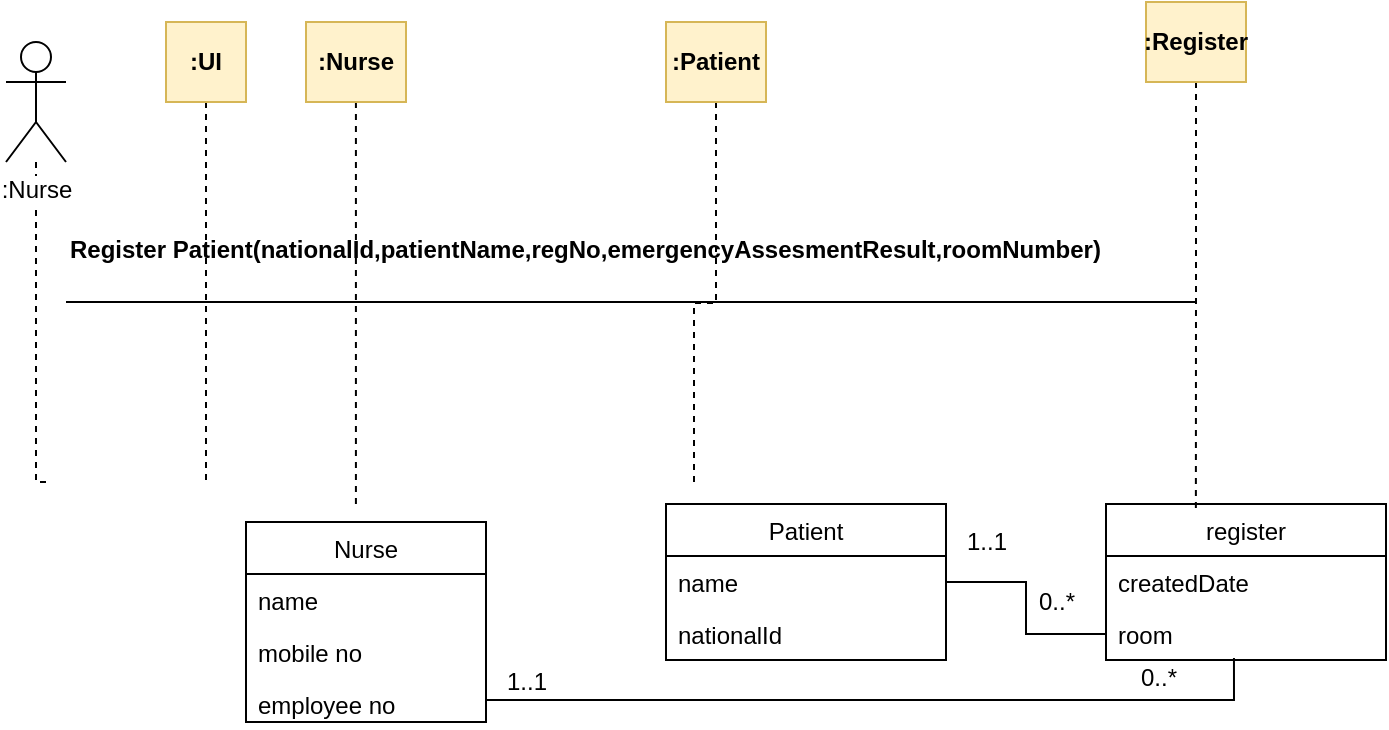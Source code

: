 <mxfile version="12.3.3" type="github" pages="1">
  <diagram id="9DUGxnPBFYWtKnW7rblh" name="Page-1">
    <mxGraphModel dx="1408" dy="722" grid="1" gridSize="10" guides="1" tooltips="1" connect="1" arrows="1" fold="1" page="1" pageScale="1" pageWidth="850" pageHeight="1100" math="0" shadow="0">
      <root>
        <mxCell id="0"/>
        <mxCell id="1" parent="0"/>
        <mxCell id="I-3KL79WUWTxIudPwpj1-11" style="edgeStyle=orthogonalEdgeStyle;rounded=0;orthogonalLoop=1;jettySize=auto;html=1;dashed=1;endArrow=none;endFill=0;" parent="1" source="I-3KL79WUWTxIudPwpj1-1" edge="1">
          <mxGeometry relative="1" as="geometry">
            <mxPoint x="60" y="314" as="targetPoint"/>
            <Array as="points">
              <mxPoint x="55" y="314"/>
            </Array>
          </mxGeometry>
        </mxCell>
        <mxCell id="I-3KL79WUWTxIudPwpj1-1" value=":Nurse" style="shape=umlActor;verticalLabelPosition=bottom;labelBackgroundColor=#ffffff;verticalAlign=top;html=1;outlineConnect=0;" parent="1" vertex="1">
          <mxGeometry x="40" y="94" width="30" height="60" as="geometry"/>
        </mxCell>
        <mxCell id="I-3KL79WUWTxIudPwpj1-13" style="edgeStyle=orthogonalEdgeStyle;rounded=0;orthogonalLoop=1;jettySize=auto;html=1;dashed=1;endArrow=none;endFill=0;" parent="1" source="I-3KL79WUWTxIudPwpj1-2" edge="1">
          <mxGeometry relative="1" as="geometry">
            <mxPoint x="140" y="314" as="targetPoint"/>
          </mxGeometry>
        </mxCell>
        <mxCell id="I-3KL79WUWTxIudPwpj1-2" value="&lt;b&gt;:UI&lt;/b&gt;" style="rounded=0;whiteSpace=wrap;html=1;fillColor=#fff2cc;strokeColor=#d6b656;" parent="1" vertex="1">
          <mxGeometry x="120" y="84" width="40" height="40" as="geometry"/>
        </mxCell>
        <mxCell id="I-3KL79WUWTxIudPwpj1-14" style="edgeStyle=orthogonalEdgeStyle;rounded=0;orthogonalLoop=1;jettySize=auto;html=1;entryX=0.458;entryY=-0.067;entryDx=0;entryDy=0;entryPerimeter=0;dashed=1;endArrow=none;endFill=0;" parent="1" source="I-3KL79WUWTxIudPwpj1-3" target="I-3KL79WUWTxIudPwpj1-6" edge="1">
          <mxGeometry relative="1" as="geometry"/>
        </mxCell>
        <mxCell id="I-3KL79WUWTxIudPwpj1-3" value="&lt;b&gt;:Nurse&lt;/b&gt;" style="rounded=0;whiteSpace=wrap;html=1;fillColor=#fff2cc;strokeColor=#d6b656;" parent="1" vertex="1">
          <mxGeometry x="190" y="84" width="50" height="40" as="geometry"/>
        </mxCell>
        <mxCell id="I-3KL79WUWTxIudPwpj1-6" value="Nurse" style="swimlane;fontStyle=0;childLayout=stackLayout;horizontal=1;startSize=26;fillColor=none;horizontalStack=0;resizeParent=1;resizeParentMax=0;resizeLast=0;collapsible=1;marginBottom=0;" parent="1" vertex="1">
          <mxGeometry x="160" y="334" width="120" height="100" as="geometry"/>
        </mxCell>
        <mxCell id="I-3KL79WUWTxIudPwpj1-7" value="name" style="text;strokeColor=none;fillColor=none;align=left;verticalAlign=top;spacingLeft=4;spacingRight=4;overflow=hidden;rotatable=0;points=[[0,0.5],[1,0.5]];portConstraint=eastwest;" parent="I-3KL79WUWTxIudPwpj1-6" vertex="1">
          <mxGeometry y="26" width="120" height="26" as="geometry"/>
        </mxCell>
        <mxCell id="I-3KL79WUWTxIudPwpj1-8" value="mobile no" style="text;strokeColor=none;fillColor=none;align=left;verticalAlign=top;spacingLeft=4;spacingRight=4;overflow=hidden;rotatable=0;points=[[0,0.5],[1,0.5]];portConstraint=eastwest;" parent="I-3KL79WUWTxIudPwpj1-6" vertex="1">
          <mxGeometry y="52" width="120" height="26" as="geometry"/>
        </mxCell>
        <mxCell id="I-3KL79WUWTxIudPwpj1-9" value="employee no" style="text;strokeColor=none;fillColor=none;align=left;verticalAlign=top;spacingLeft=4;spacingRight=4;overflow=hidden;rotatable=0;points=[[0,0.5],[1,0.5]];portConstraint=eastwest;" parent="I-3KL79WUWTxIudPwpj1-6" vertex="1">
          <mxGeometry y="78" width="120" height="22" as="geometry"/>
        </mxCell>
        <mxCell id="I-3KL79WUWTxIudPwpj1-22" style="edgeStyle=orthogonalEdgeStyle;rounded=0;orthogonalLoop=1;jettySize=auto;html=1;entryX=0.1;entryY=-0.115;entryDx=0;entryDy=0;entryPerimeter=0;dashed=1;endArrow=none;endFill=0;" parent="1" source="I-3KL79WUWTxIudPwpj1-15" target="I-3KL79WUWTxIudPwpj1-18" edge="1">
          <mxGeometry relative="1" as="geometry"/>
        </mxCell>
        <mxCell id="I-3KL79WUWTxIudPwpj1-15" value="&lt;b&gt;:Patient&lt;/b&gt;" style="rounded=0;whiteSpace=wrap;html=1;fillColor=#fff2cc;strokeColor=#d6b656;" parent="1" vertex="1">
          <mxGeometry x="370" y="84" width="50" height="40" as="geometry"/>
        </mxCell>
        <mxCell id="I-3KL79WUWTxIudPwpj1-28" style="edgeStyle=orthogonalEdgeStyle;rounded=0;orthogonalLoop=1;jettySize=auto;html=1;endArrow=none;endFill=0;" parent="1" source="I-3KL79WUWTxIudPwpj1-18" target="I-3KL79WUWTxIudPwpj1-26" edge="1">
          <mxGeometry relative="1" as="geometry"/>
        </mxCell>
        <mxCell id="I-3KL79WUWTxIudPwpj1-18" value="Patient" style="swimlane;fontStyle=0;childLayout=stackLayout;horizontal=1;startSize=26;fillColor=none;horizontalStack=0;resizeParent=1;resizeParentMax=0;resizeLast=0;collapsible=1;marginBottom=0;" parent="1" vertex="1">
          <mxGeometry x="370" y="325" width="140" height="78" as="geometry"/>
        </mxCell>
        <mxCell id="I-3KL79WUWTxIudPwpj1-19" value="name" style="text;strokeColor=none;fillColor=none;align=left;verticalAlign=top;spacingLeft=4;spacingRight=4;overflow=hidden;rotatable=0;points=[[0,0.5],[1,0.5]];portConstraint=eastwest;" parent="I-3KL79WUWTxIudPwpj1-18" vertex="1">
          <mxGeometry y="26" width="140" height="26" as="geometry"/>
        </mxCell>
        <mxCell id="I-3KL79WUWTxIudPwpj1-21" value="nationalId" style="text;strokeColor=none;fillColor=none;align=left;verticalAlign=top;spacingLeft=4;spacingRight=4;overflow=hidden;rotatable=0;points=[[0,0.5],[1,0.5]];portConstraint=eastwest;" parent="I-3KL79WUWTxIudPwpj1-18" vertex="1">
          <mxGeometry y="52" width="140" height="26" as="geometry"/>
        </mxCell>
        <mxCell id="I-3KL79WUWTxIudPwpj1-33" style="edgeStyle=orthogonalEdgeStyle;rounded=0;orthogonalLoop=1;jettySize=auto;html=1;entryX=0.321;entryY=0.026;entryDx=0;entryDy=0;entryPerimeter=0;endArrow=none;endFill=0;dashed=1;" parent="1" source="I-3KL79WUWTxIudPwpj1-23" target="I-3KL79WUWTxIudPwpj1-24" edge="1">
          <mxGeometry relative="1" as="geometry"/>
        </mxCell>
        <mxCell id="I-3KL79WUWTxIudPwpj1-23" value="&lt;b&gt;:Register&lt;/b&gt;" style="rounded=0;whiteSpace=wrap;html=1;fillColor=#fff2cc;strokeColor=#d6b656;" parent="1" vertex="1">
          <mxGeometry x="610" y="74" width="50" height="40" as="geometry"/>
        </mxCell>
        <mxCell id="I-3KL79WUWTxIudPwpj1-24" value="register" style="swimlane;fontStyle=0;childLayout=stackLayout;horizontal=1;startSize=26;fillColor=none;horizontalStack=0;resizeParent=1;resizeParentMax=0;resizeLast=0;collapsible=1;marginBottom=0;" parent="1" vertex="1">
          <mxGeometry x="590" y="325" width="140" height="78" as="geometry"/>
        </mxCell>
        <mxCell id="I-3KL79WUWTxIudPwpj1-25" value="createdDate" style="text;strokeColor=none;fillColor=none;align=left;verticalAlign=top;spacingLeft=4;spacingRight=4;overflow=hidden;rotatable=0;points=[[0,0.5],[1,0.5]];portConstraint=eastwest;" parent="I-3KL79WUWTxIudPwpj1-24" vertex="1">
          <mxGeometry y="26" width="140" height="26" as="geometry"/>
        </mxCell>
        <mxCell id="I-3KL79WUWTxIudPwpj1-26" value="room" style="text;strokeColor=none;fillColor=none;align=left;verticalAlign=top;spacingLeft=4;spacingRight=4;overflow=hidden;rotatable=0;points=[[0,0.5],[1,0.5]];portConstraint=eastwest;" parent="I-3KL79WUWTxIudPwpj1-24" vertex="1">
          <mxGeometry y="52" width="140" height="26" as="geometry"/>
        </mxCell>
        <mxCell id="I-3KL79WUWTxIudPwpj1-29" value="1..1" style="text;html=1;align=center;verticalAlign=middle;resizable=0;points=[];;autosize=1;" parent="1" vertex="1">
          <mxGeometry x="510" y="334" width="40" height="20" as="geometry"/>
        </mxCell>
        <mxCell id="I-3KL79WUWTxIudPwpj1-30" value="0..*" style="text;html=1;align=center;verticalAlign=middle;resizable=0;points=[];;autosize=1;" parent="1" vertex="1">
          <mxGeometry x="550" y="364" width="30" height="20" as="geometry"/>
        </mxCell>
        <mxCell id="I-3KL79WUWTxIudPwpj1-36" style="edgeStyle=orthogonalEdgeStyle;rounded=0;orthogonalLoop=1;jettySize=auto;html=1;entryX=0.457;entryY=0.962;entryDx=0;entryDy=0;entryPerimeter=0;endArrow=none;endFill=0;" parent="1" source="I-3KL79WUWTxIudPwpj1-9" target="I-3KL79WUWTxIudPwpj1-26" edge="1">
          <mxGeometry relative="1" as="geometry"/>
        </mxCell>
        <mxCell id="I-3KL79WUWTxIudPwpj1-38" value="0..*" style="text;html=1;align=center;verticalAlign=middle;resizable=0;points=[];;labelBackgroundColor=#ffffff;" parent="I-3KL79WUWTxIudPwpj1-36" vertex="1" connectable="0">
          <mxGeometry x="0.635" y="4" relative="1" as="geometry">
            <mxPoint x="13" y="-7" as="offset"/>
          </mxGeometry>
        </mxCell>
        <mxCell id="I-3KL79WUWTxIudPwpj1-37" value="1..1" style="text;html=1;align=center;verticalAlign=middle;resizable=0;points=[];;autosize=1;" parent="1" vertex="1">
          <mxGeometry x="280" y="404" width="40" height="20" as="geometry"/>
        </mxCell>
        <mxCell id="I-3KL79WUWTxIudPwpj1-39" value="" style="endArrow=none;html=1;" parent="1" edge="1">
          <mxGeometry width="50" height="50" relative="1" as="geometry">
            <mxPoint x="70" y="224" as="sourcePoint"/>
            <mxPoint x="635" y="224" as="targetPoint"/>
            <Array as="points">
              <mxPoint x="100" y="224"/>
            </Array>
          </mxGeometry>
        </mxCell>
        <mxCell id="I-3KL79WUWTxIudPwpj1-44" value="&lt;b&gt;Register Patient(nationalId,patientName,regNo,emergencyAssesmentResult,roomNumber)&lt;/b&gt;" style="text;html=1;" parent="1" vertex="1">
          <mxGeometry x="70" y="184" width="470" height="30" as="geometry"/>
        </mxCell>
      </root>
    </mxGraphModel>
  </diagram>
</mxfile>

